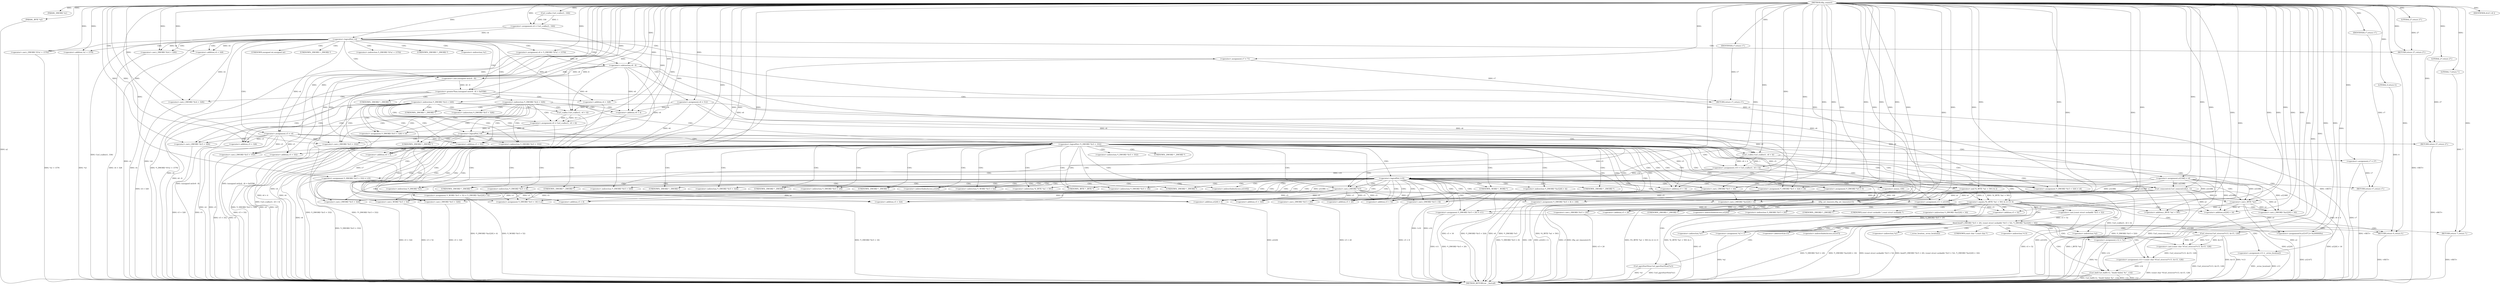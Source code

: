 digraph tftp_connect {  
"1000112" [label = "(METHOD,tftp_connect)" ]
"1000387" [label = "(METHOD_RETURN,int __fastcall)" ]
"1000113" [label = "(PARAM,_DWORD *a1)" ]
"1000114" [label = "(PARAM,_BYTE *a2)" ]
"1000127" [label = "(<operator>.assignment,v4 = Curl_ccalloc(1, 336))" ]
"1000129" [label = "(Curl_ccalloc,Curl_ccalloc(1, 336))" ]
"1000132" [label = "(<operator>.assignment,a1[188] = v4)" ]
"1000138" [label = "(<operator>.logicalNot,!v4)" ]
"1000140" [label = "(RETURN,return 27;,return 27;)" ]
"1000141" [label = "(LITERAL,27,return 27;)" ]
"1000142" [label = "(<operator>.assignment,v5 = v4)" ]
"1000145" [label = "(<operator>.assignment,v6 = *(_DWORD *)(*a1 + 1576))" ]
"1000148" [label = "(<operator>.cast,(_DWORD *)(*a1 + 1576))" ]
"1000150" [label = "(<operator>.addition,*a1 + 1576)" ]
"1000155" [label = "(IDENTIFIER,v6,if ( v6 ))" ]
"1000157" [label = "(<operator>.assignment,v7 = 71)" ]
"1000161" [label = "(<operator>.greaterThan,(unsigned int)(v6 - 8) > 0xFFB0)" ]
"1000162" [label = "(<operator>.cast,(unsigned int)(v6 - 8))" ]
"1000164" [label = "(<operator>.subtraction,v6 - 8)" ]
"1000168" [label = "(RETURN,return v7;,return v7;)" ]
"1000169" [label = "(IDENTIFIER,v7,return v7;)" ]
"1000172" [label = "(<operator>.cast,(_DWORD *)(v4 + 328))" ]
"1000174" [label = "(<operator>.addition,v4 + 328)" ]
"1000180" [label = "(<operator>.assignment,v6 = 512)" ]
"1000185" [label = "(<operator>.cast,(_DWORD *)(v4 + 328))" ]
"1000187" [label = "(<operator>.addition,v4 + 328)" ]
"1000191" [label = "(<operator>.assignment,v9 = Curl_ccalloc(1, v6 + 4))" ]
"1000193" [label = "(Curl_ccalloc,Curl_ccalloc(1, v6 + 4))" ]
"1000195" [label = "(<operator>.addition,v6 + 4)" ]
"1000198" [label = "(<operator>.assignment,*(_DWORD *)(v5 + 328) = v9)" ]
"1000200" [label = "(<operator>.cast,(_DWORD *)(v5 + 328))" ]
"1000202" [label = "(<operator>.addition,v5 + 328)" ]
"1000207" [label = "(<operator>.logicalNot,!v9)" ]
"1000209" [label = "(RETURN,return 27;,return 27;)" ]
"1000210" [label = "(LITERAL,27,return 27;)" ]
"1000213" [label = "(<operator>.logicalNot,!*(_DWORD *)(v5 + 332))" ]
"1000215" [label = "(<operator>.cast,(_DWORD *)(v5 + 332))" ]
"1000217" [label = "(<operator>.addition,v5 + 332)" ]
"1000221" [label = "(<operator>.assignment,v10 = Curl_ccalloc(1, v6 + 4))" ]
"1000223" [label = "(Curl_ccalloc,Curl_ccalloc(1, v6 + 4))" ]
"1000225" [label = "(<operator>.addition,v6 + 4)" ]
"1000228" [label = "(<operator>.assignment,v7 = 27)" ]
"1000231" [label = "(<operator>.assignment,*(_DWORD *)(v5 + 332) = v10)" ]
"1000233" [label = "(<operator>.cast,(_DWORD *)(v5 + 332))" ]
"1000235" [label = "(<operator>.addition,v5 + 332)" ]
"1000240" [label = "(<operator>.logicalNot,!v10)" ]
"1000242" [label = "(RETURN,return v7;,return v7;)" ]
"1000243" [label = "(IDENTIFIER,v7,return v7;)" ]
"1000244" [label = "(Curl_conncontrol,Curl_conncontrol(a1, 1))" ]
"1000247" [label = "(<operator>.assignment,*(_DWORD *)(v5 + 16) = a1)" ]
"1000249" [label = "(<operator>.cast,(_DWORD *)(v5 + 16))" ]
"1000251" [label = "(<operator>.addition,v5 + 16)" ]
"1000255" [label = "(<operator>.assignment,v11 = a1[105])" ]
"1000260" [label = "(<operator>.assignment,*(_DWORD *)v5 = 0)" ]
"1000262" [label = "(<operator>.cast,(_DWORD *)v5)" ]
"1000266" [label = "(<operator>.assignment,*(_DWORD *)(v5 + 8) = -100)" ]
"1000268" [label = "(<operator>.cast,(_DWORD *)(v5 + 8))" ]
"1000270" [label = "(<operator>.addition,v5 + 8)" ]
"1000273" [label = "(<operator>.minus,-100)" ]
"1000275" [label = "(<operator>.assignment,*(_DWORD *)(v5 + 320) = v6)" ]
"1000277" [label = "(<operator>.cast,(_DWORD *)(v5 + 320))" ]
"1000279" [label = "(<operator>.addition,v5 + 320)" ]
"1000283" [label = "(<operator>.assignment,*(_DWORD *)(v5 + 324) = v6)" ]
"1000285" [label = "(<operator>.cast,(_DWORD *)(v5 + 324))" ]
"1000287" [label = "(<operator>.addition,v5 + 324)" ]
"1000291" [label = "(<operator>.assignment,*(_DWORD *)(v5 + 20) = v11)" ]
"1000293" [label = "(<operator>.cast,(_DWORD *)(v5 + 20))" ]
"1000295" [label = "(<operator>.addition,v5 + 20)" ]
"1000299" [label = "(<operator>.assignment,*(_WORD *)(v5 + 52) = *(_DWORD *)(a1[20] + 4))" ]
"1000301" [label = "(<operator>.cast,(_WORD *)(v5 + 52))" ]
"1000303" [label = "(<operator>.addition,v5 + 52)" ]
"1000307" [label = "(<operator>.cast,(_DWORD *)(a1[20] + 4))" ]
"1000309" [label = "(<operator>.addition,a1[20] + 4)" ]
"1000314" [label = "(tftp_set_timeouts,tftp_set_timeouts(v5))" ]
"1000317" [label = "(<operator>.equals,(*((_BYTE *)a1 + 591) & 2) == 0)" ]
"1000318" [label = "(<operator>.and,*((_BYTE *)a1 + 591) & 2)" ]
"1000320" [label = "(<operator>.addition,(_BYTE *)a1 + 591)" ]
"1000321" [label = "(<operator>.cast,(_BYTE *)a1)" ]
"1000329" [label = "(bind,bind(*(_DWORD *)(v5 + 20), (const struct sockaddr *)(v5 + 52), *(_DWORD *)(a1[20] + 16)))" ]
"1000331" [label = "(<operator>.cast,(_DWORD *)(v5 + 20))" ]
"1000333" [label = "(<operator>.addition,v5 + 20)" ]
"1000336" [label = "(<operator>.cast,(const struct sockaddr *)(v5 + 52))" ]
"1000338" [label = "(<operator>.addition,v5 + 52)" ]
"1000342" [label = "(<operator>.cast,(_DWORD *)(a1[20] + 16))" ]
"1000344" [label = "(<operator>.addition,a1[20] + 16)" ]
"1000350" [label = "(<operator>.assignment,v12 = *a1)" ]
"1000354" [label = "(<operator>.assignment,v13 = _errno_location())" ]
"1000357" [label = "(<operator>.assignment,v14 = (const char *)Curl_strerror(*v13, &v15, 128))" ]
"1000359" [label = "(<operator>.cast,(const char *)Curl_strerror(*v13, &v15, 128))" ]
"1000361" [label = "(Curl_strerror,Curl_strerror(*v13, &v15, 128))" ]
"1000367" [label = "(Curl_failf,Curl_failf(v12, \"bind() failed; %s\", v14))" ]
"1000371" [label = "(RETURN,return 7;,return 7;)" ]
"1000372" [label = "(LITERAL,7,return 7;)" ]
"1000373" [label = "(<operators>.assignmentOr,a1[147] |= 0x2000000u)" ]
"1000378" [label = "(Curl_pgrsStartNow,Curl_pgrsStartNow(*a1))" ]
"1000381" [label = "(<operator>.assignment,*a2 = 1)" ]
"1000385" [label = "(RETURN,return 0;,return 0;)" ]
"1000386" [label = "(LITERAL,0,return 0;)" ]
"1000147" [label = "(<operator>.indirection,*(_DWORD *)(*a1 + 1576))" ]
"1000149" [label = "(UNKNOWN,_DWORD *,_DWORD *)" ]
"1000151" [label = "(<operator>.indirection,*a1)" ]
"1000163" [label = "(UNKNOWN,unsigned int,unsigned int)" ]
"1000171" [label = "(<operator>.indirection,*(_DWORD *)(v4 + 328))" ]
"1000173" [label = "(UNKNOWN,_DWORD *,_DWORD *)" ]
"1000184" [label = "(<operator>.indirection,*(_DWORD *)(v4 + 328))" ]
"1000186" [label = "(UNKNOWN,_DWORD *,_DWORD *)" ]
"1000199" [label = "(<operator>.indirection,*(_DWORD *)(v5 + 328))" ]
"1000201" [label = "(UNKNOWN,_DWORD *,_DWORD *)" ]
"1000214" [label = "(<operator>.indirection,*(_DWORD *)(v5 + 332))" ]
"1000216" [label = "(UNKNOWN,_DWORD *,_DWORD *)" ]
"1000232" [label = "(<operator>.indirection,*(_DWORD *)(v5 + 332))" ]
"1000234" [label = "(UNKNOWN,_DWORD *,_DWORD *)" ]
"1000248" [label = "(<operator>.indirection,*(_DWORD *)(v5 + 16))" ]
"1000250" [label = "(UNKNOWN,_DWORD *,_DWORD *)" ]
"1000257" [label = "(<operator>.indirectIndexAccess,a1[105])" ]
"1000261" [label = "(<operator>.indirection,*(_DWORD *)v5)" ]
"1000263" [label = "(UNKNOWN,_DWORD *,_DWORD *)" ]
"1000267" [label = "(<operator>.indirection,*(_DWORD *)(v5 + 8))" ]
"1000269" [label = "(UNKNOWN,_DWORD *,_DWORD *)" ]
"1000276" [label = "(<operator>.indirection,*(_DWORD *)(v5 + 320))" ]
"1000278" [label = "(UNKNOWN,_DWORD *,_DWORD *)" ]
"1000284" [label = "(<operator>.indirection,*(_DWORD *)(v5 + 324))" ]
"1000286" [label = "(UNKNOWN,_DWORD *,_DWORD *)" ]
"1000292" [label = "(<operator>.indirection,*(_DWORD *)(v5 + 20))" ]
"1000294" [label = "(UNKNOWN,_DWORD *,_DWORD *)" ]
"1000300" [label = "(<operator>.indirection,*(_WORD *)(v5 + 52))" ]
"1000302" [label = "(UNKNOWN,_WORD *,_WORD *)" ]
"1000306" [label = "(<operator>.indirection,*(_DWORD *)(a1[20] + 4))" ]
"1000308" [label = "(UNKNOWN,_DWORD *,_DWORD *)" ]
"1000310" [label = "(<operator>.indirectIndexAccess,a1[20])" ]
"1000319" [label = "(<operator>.indirection,*((_BYTE *)a1 + 591))" ]
"1000322" [label = "(UNKNOWN,_BYTE *,_BYTE *)" ]
"1000330" [label = "(<operator>.indirection,*(_DWORD *)(v5 + 20))" ]
"1000332" [label = "(UNKNOWN,_DWORD *,_DWORD *)" ]
"1000337" [label = "(UNKNOWN,const struct sockaddr *,const struct sockaddr *)" ]
"1000341" [label = "(<operator>.indirection,*(_DWORD *)(a1[20] + 16))" ]
"1000343" [label = "(UNKNOWN,_DWORD *,_DWORD *)" ]
"1000345" [label = "(<operator>.indirectIndexAccess,a1[20])" ]
"1000352" [label = "(<operator>.indirection,*a1)" ]
"1000356" [label = "(_errno_location,_errno_location())" ]
"1000360" [label = "(UNKNOWN,const char *,const char *)" ]
"1000362" [label = "(<operator>.indirection,*v13)" ]
"1000364" [label = "(<operator>.addressOf,&v15)" ]
"1000374" [label = "(<operator>.indirectIndexAccess,a1[147])" ]
"1000379" [label = "(<operator>.indirection,*a1)" ]
"1000382" [label = "(<operator>.indirection,*a2)" ]
  "1000209" -> "1000387"  [ label = "DDG: <RET>"] 
  "1000385" -> "1000387"  [ label = "DDG: <RET>"] 
  "1000371" -> "1000387"  [ label = "DDG: <RET>"] 
  "1000242" -> "1000387"  [ label = "DDG: <RET>"] 
  "1000162" -> "1000387"  [ label = "DDG: v6 - 8"] 
  "1000142" -> "1000387"  [ label = "DDG: v4"] 
  "1000161" -> "1000387"  [ label = "DDG: (unsigned int)(v6 - 8) > 0xFFB0"] 
  "1000266" -> "1000387"  [ label = "DDG: *(_DWORD *)(v5 + 8)"] 
  "1000142" -> "1000387"  [ label = "DDG: v5"] 
  "1000373" -> "1000387"  [ label = "DDG: a1[147]"] 
  "1000293" -> "1000387"  [ label = "DDG: v5 + 20"] 
  "1000198" -> "1000387"  [ label = "DDG: *(_DWORD *)(v5 + 328)"] 
  "1000202" -> "1000387"  [ label = "DDG: v5"] 
  "1000138" -> "1000387"  [ label = "DDG: v4"] 
  "1000350" -> "1000387"  [ label = "DDG: *a1"] 
  "1000221" -> "1000387"  [ label = "DDG: Curl_ccalloc(1, v6 + 4)"] 
  "1000244" -> "1000387"  [ label = "DDG: Curl_conncontrol(a1, 1)"] 
  "1000342" -> "1000387"  [ label = "DDG: a1[20] + 16"] 
  "1000329" -> "1000387"  [ label = "DDG: *(_DWORD *)(v5 + 20)"] 
  "1000318" -> "1000387"  [ label = "DDG: *((_BYTE *)a1 + 591)"] 
  "1000172" -> "1000387"  [ label = "DDG: v4 + 328"] 
  "1000320" -> "1000387"  [ label = "DDG: (_BYTE *)a1"] 
  "1000213" -> "1000387"  [ label = "DDG: !*(_DWORD *)(v5 + 332)"] 
  "1000215" -> "1000387"  [ label = "DDG: v5 + 332"] 
  "1000321" -> "1000387"  [ label = "DDG: a1"] 
  "1000361" -> "1000387"  [ label = "DDG: &v15"] 
  "1000228" -> "1000387"  [ label = "DDG: v7"] 
  "1000283" -> "1000387"  [ label = "DDG: v6"] 
  "1000354" -> "1000387"  [ label = "DDG: v13"] 
  "1000291" -> "1000387"  [ label = "DDG: v11"] 
  "1000354" -> "1000387"  [ label = "DDG: _errno_location()"] 
  "1000381" -> "1000387"  [ label = "DDG: *a2"] 
  "1000367" -> "1000387"  [ label = "DDG: v14"] 
  "1000213" -> "1000387"  [ label = "DDG: *(_DWORD *)(v5 + 332)"] 
  "1000268" -> "1000387"  [ label = "DDG: v5 + 8"] 
  "1000225" -> "1000387"  [ label = "DDG: v6"] 
  "1000240" -> "1000387"  [ label = "DDG: v10"] 
  "1000132" -> "1000387"  [ label = "DDG: a1[188]"] 
  "1000367" -> "1000387"  [ label = "DDG: v12"] 
  "1000329" -> "1000387"  [ label = "DDG: *(_DWORD *)(a1[20] + 16)"] 
  "1000291" -> "1000387"  [ label = "DDG: *(_DWORD *)(v5 + 20)"] 
  "1000148" -> "1000387"  [ label = "DDG: *a1 + 1576"] 
  "1000344" -> "1000387"  [ label = "DDG: a1[20]"] 
  "1000235" -> "1000387"  [ label = "DDG: v5"] 
  "1000309" -> "1000387"  [ label = "DDG: a1[20]"] 
  "1000145" -> "1000387"  [ label = "DDG: *(_DWORD *)(*a1 + 1576)"] 
  "1000157" -> "1000387"  [ label = "DDG: v7"] 
  "1000367" -> "1000387"  [ label = "DDG: Curl_failf(v12, \"bind() failed; %s\", v14)"] 
  "1000378" -> "1000387"  [ label = "DDG: Curl_pgrsStartNow(*a1)"] 
  "1000138" -> "1000387"  [ label = "DDG: !v4"] 
  "1000231" -> "1000387"  [ label = "DDG: *(_DWORD *)(v5 + 332)"] 
  "1000359" -> "1000387"  [ label = "DDG: Curl_strerror(*v13, &v15, 128)"] 
  "1000207" -> "1000387"  [ label = "DDG: !v9"] 
  "1000357" -> "1000387"  [ label = "DDG: (const char *)Curl_strerror(*v13, &v15, 128)"] 
  "1000191" -> "1000387"  [ label = "DDG: Curl_ccalloc(1, v6 + 4)"] 
  "1000277" -> "1000387"  [ label = "DDG: v5 + 320"] 
  "1000314" -> "1000387"  [ label = "DDG: tftp_set_timeouts(v5)"] 
  "1000260" -> "1000387"  [ label = "DDG: *(_DWORD *)v5"] 
  "1000378" -> "1000387"  [ label = "DDG: *a1"] 
  "1000247" -> "1000387"  [ label = "DDG: *(_DWORD *)(v5 + 16)"] 
  "1000223" -> "1000387"  [ label = "DDG: v6 + 4"] 
  "1000301" -> "1000387"  [ label = "DDG: v5 + 52"] 
  "1000285" -> "1000387"  [ label = "DDG: v5 + 324"] 
  "1000317" -> "1000387"  [ label = "DDG: (*((_BYTE *)a1 + 591) & 2) == 0"] 
  "1000255" -> "1000387"  [ label = "DDG: a1[105]"] 
  "1000187" -> "1000387"  [ label = "DDG: v4"] 
  "1000314" -> "1000387"  [ label = "DDG: v5"] 
  "1000207" -> "1000387"  [ label = "DDG: v9"] 
  "1000299" -> "1000387"  [ label = "DDG: *(_DWORD *)(a1[20] + 4)"] 
  "1000329" -> "1000387"  [ label = "DDG: (const struct sockaddr *)(v5 + 52)"] 
  "1000299" -> "1000387"  [ label = "DDG: *(_WORD *)(v5 + 52)"] 
  "1000185" -> "1000387"  [ label = "DDG: v4 + 328"] 
  "1000329" -> "1000387"  [ label = "DDG: bind(*(_DWORD *)(v5 + 20), (const struct sockaddr *)(v5 + 52), *(_DWORD *)(a1[20] + 16))"] 
  "1000114" -> "1000387"  [ label = "DDG: a2"] 
  "1000266" -> "1000387"  [ label = "DDG: -100"] 
  "1000195" -> "1000387"  [ label = "DDG: v6"] 
  "1000338" -> "1000387"  [ label = "DDG: v5"] 
  "1000127" -> "1000387"  [ label = "DDG: Curl_ccalloc(1, 336)"] 
  "1000283" -> "1000387"  [ label = "DDG: *(_DWORD *)(v5 + 324)"] 
  "1000307" -> "1000387"  [ label = "DDG: a1[20] + 4"] 
  "1000193" -> "1000387"  [ label = "DDG: v6 + 4"] 
  "1000317" -> "1000387"  [ label = "DDG: *((_BYTE *)a1 + 591) & 2"] 
  "1000275" -> "1000387"  [ label = "DDG: *(_DWORD *)(v5 + 320)"] 
  "1000200" -> "1000387"  [ label = "DDG: v5 + 328"] 
  "1000174" -> "1000387"  [ label = "DDG: v4"] 
  "1000240" -> "1000387"  [ label = "DDG: !v10"] 
  "1000336" -> "1000387"  [ label = "DDG: v5 + 52"] 
  "1000361" -> "1000387"  [ label = "DDG: *v13"] 
  "1000164" -> "1000387"  [ label = "DDG: v6"] 
  "1000161" -> "1000387"  [ label = "DDG: (unsigned int)(v6 - 8)"] 
  "1000150" -> "1000387"  [ label = "DDG: *a1"] 
  "1000233" -> "1000387"  [ label = "DDG: v5 + 332"] 
  "1000249" -> "1000387"  [ label = "DDG: v5 + 16"] 
  "1000331" -> "1000387"  [ label = "DDG: v5 + 20"] 
  "1000140" -> "1000387"  [ label = "DDG: <RET>"] 
  "1000168" -> "1000387"  [ label = "DDG: <RET>"] 
  "1000112" -> "1000113"  [ label = "DDG: "] 
  "1000112" -> "1000114"  [ label = "DDG: "] 
  "1000129" -> "1000127"  [ label = "DDG: 1"] 
  "1000129" -> "1000127"  [ label = "DDG: 336"] 
  "1000112" -> "1000127"  [ label = "DDG: "] 
  "1000112" -> "1000129"  [ label = "DDG: "] 
  "1000127" -> "1000132"  [ label = "DDG: v4"] 
  "1000112" -> "1000132"  [ label = "DDG: "] 
  "1000112" -> "1000138"  [ label = "DDG: "] 
  "1000127" -> "1000138"  [ label = "DDG: v4"] 
  "1000141" -> "1000140"  [ label = "DDG: 27"] 
  "1000112" -> "1000140"  [ label = "DDG: "] 
  "1000112" -> "1000141"  [ label = "DDG: "] 
  "1000138" -> "1000142"  [ label = "DDG: v4"] 
  "1000112" -> "1000142"  [ label = "DDG: "] 
  "1000112" -> "1000145"  [ label = "DDG: "] 
  "1000112" -> "1000148"  [ label = "DDG: "] 
  "1000112" -> "1000150"  [ label = "DDG: "] 
  "1000112" -> "1000155"  [ label = "DDG: "] 
  "1000112" -> "1000157"  [ label = "DDG: "] 
  "1000162" -> "1000161"  [ label = "DDG: v6 - 8"] 
  "1000164" -> "1000162"  [ label = "DDG: v6"] 
  "1000164" -> "1000162"  [ label = "DDG: 8"] 
  "1000145" -> "1000164"  [ label = "DDG: v6"] 
  "1000112" -> "1000164"  [ label = "DDG: "] 
  "1000112" -> "1000161"  [ label = "DDG: "] 
  "1000169" -> "1000168"  [ label = "DDG: v7"] 
  "1000157" -> "1000168"  [ label = "DDG: v7"] 
  "1000112" -> "1000169"  [ label = "DDG: "] 
  "1000112" -> "1000172"  [ label = "DDG: "] 
  "1000138" -> "1000172"  [ label = "DDG: v4"] 
  "1000112" -> "1000174"  [ label = "DDG: "] 
  "1000138" -> "1000174"  [ label = "DDG: v4"] 
  "1000112" -> "1000180"  [ label = "DDG: "] 
  "1000112" -> "1000185"  [ label = "DDG: "] 
  "1000138" -> "1000185"  [ label = "DDG: v4"] 
  "1000112" -> "1000187"  [ label = "DDG: "] 
  "1000138" -> "1000187"  [ label = "DDG: v4"] 
  "1000193" -> "1000191"  [ label = "DDG: 1"] 
  "1000193" -> "1000191"  [ label = "DDG: v6 + 4"] 
  "1000112" -> "1000191"  [ label = "DDG: "] 
  "1000112" -> "1000193"  [ label = "DDG: "] 
  "1000180" -> "1000193"  [ label = "DDG: v6"] 
  "1000164" -> "1000193"  [ label = "DDG: v6"] 
  "1000180" -> "1000195"  [ label = "DDG: v6"] 
  "1000164" -> "1000195"  [ label = "DDG: v6"] 
  "1000112" -> "1000195"  [ label = "DDG: "] 
  "1000191" -> "1000198"  [ label = "DDG: v9"] 
  "1000112" -> "1000198"  [ label = "DDG: "] 
  "1000142" -> "1000200"  [ label = "DDG: v5"] 
  "1000112" -> "1000200"  [ label = "DDG: "] 
  "1000142" -> "1000202"  [ label = "DDG: v5"] 
  "1000112" -> "1000202"  [ label = "DDG: "] 
  "1000112" -> "1000207"  [ label = "DDG: "] 
  "1000191" -> "1000207"  [ label = "DDG: v9"] 
  "1000210" -> "1000209"  [ label = "DDG: 27"] 
  "1000112" -> "1000209"  [ label = "DDG: "] 
  "1000112" -> "1000210"  [ label = "DDG: "] 
  "1000142" -> "1000215"  [ label = "DDG: v5"] 
  "1000112" -> "1000215"  [ label = "DDG: "] 
  "1000142" -> "1000217"  [ label = "DDG: v5"] 
  "1000112" -> "1000217"  [ label = "DDG: "] 
  "1000223" -> "1000221"  [ label = "DDG: 1"] 
  "1000223" -> "1000221"  [ label = "DDG: v6 + 4"] 
  "1000112" -> "1000221"  [ label = "DDG: "] 
  "1000112" -> "1000223"  [ label = "DDG: "] 
  "1000180" -> "1000223"  [ label = "DDG: v6"] 
  "1000164" -> "1000223"  [ label = "DDG: v6"] 
  "1000180" -> "1000225"  [ label = "DDG: v6"] 
  "1000164" -> "1000225"  [ label = "DDG: v6"] 
  "1000112" -> "1000225"  [ label = "DDG: "] 
  "1000112" -> "1000228"  [ label = "DDG: "] 
  "1000221" -> "1000231"  [ label = "DDG: v10"] 
  "1000112" -> "1000231"  [ label = "DDG: "] 
  "1000112" -> "1000233"  [ label = "DDG: "] 
  "1000142" -> "1000233"  [ label = "DDG: v5"] 
  "1000112" -> "1000235"  [ label = "DDG: "] 
  "1000142" -> "1000235"  [ label = "DDG: v5"] 
  "1000112" -> "1000240"  [ label = "DDG: "] 
  "1000221" -> "1000240"  [ label = "DDG: v10"] 
  "1000243" -> "1000242"  [ label = "DDG: v7"] 
  "1000228" -> "1000242"  [ label = "DDG: v7"] 
  "1000112" -> "1000243"  [ label = "DDG: "] 
  "1000132" -> "1000244"  [ label = "DDG: a1[188]"] 
  "1000112" -> "1000244"  [ label = "DDG: "] 
  "1000132" -> "1000247"  [ label = "DDG: a1[188]"] 
  "1000244" -> "1000247"  [ label = "DDG: a1"] 
  "1000112" -> "1000247"  [ label = "DDG: "] 
  "1000112" -> "1000249"  [ label = "DDG: "] 
  "1000142" -> "1000249"  [ label = "DDG: v5"] 
  "1000112" -> "1000251"  [ label = "DDG: "] 
  "1000142" -> "1000251"  [ label = "DDG: v5"] 
  "1000132" -> "1000255"  [ label = "DDG: a1[188]"] 
  "1000244" -> "1000255"  [ label = "DDG: a1"] 
  "1000112" -> "1000255"  [ label = "DDG: "] 
  "1000112" -> "1000260"  [ label = "DDG: "] 
  "1000112" -> "1000262"  [ label = "DDG: "] 
  "1000142" -> "1000262"  [ label = "DDG: v5"] 
  "1000273" -> "1000266"  [ label = "DDG: 100"] 
  "1000262" -> "1000268"  [ label = "DDG: v5"] 
  "1000112" -> "1000268"  [ label = "DDG: "] 
  "1000262" -> "1000270"  [ label = "DDG: v5"] 
  "1000112" -> "1000270"  [ label = "DDG: "] 
  "1000112" -> "1000273"  [ label = "DDG: "] 
  "1000180" -> "1000275"  [ label = "DDG: v6"] 
  "1000164" -> "1000275"  [ label = "DDG: v6"] 
  "1000112" -> "1000275"  [ label = "DDG: "] 
  "1000112" -> "1000277"  [ label = "DDG: "] 
  "1000262" -> "1000277"  [ label = "DDG: v5"] 
  "1000112" -> "1000279"  [ label = "DDG: "] 
  "1000262" -> "1000279"  [ label = "DDG: v5"] 
  "1000112" -> "1000283"  [ label = "DDG: "] 
  "1000180" -> "1000283"  [ label = "DDG: v6"] 
  "1000164" -> "1000283"  [ label = "DDG: v6"] 
  "1000112" -> "1000285"  [ label = "DDG: "] 
  "1000262" -> "1000285"  [ label = "DDG: v5"] 
  "1000112" -> "1000287"  [ label = "DDG: "] 
  "1000262" -> "1000287"  [ label = "DDG: v5"] 
  "1000255" -> "1000291"  [ label = "DDG: v11"] 
  "1000112" -> "1000291"  [ label = "DDG: "] 
  "1000112" -> "1000293"  [ label = "DDG: "] 
  "1000262" -> "1000293"  [ label = "DDG: v5"] 
  "1000112" -> "1000295"  [ label = "DDG: "] 
  "1000262" -> "1000295"  [ label = "DDG: v5"] 
  "1000112" -> "1000301"  [ label = "DDG: "] 
  "1000262" -> "1000301"  [ label = "DDG: v5"] 
  "1000112" -> "1000303"  [ label = "DDG: "] 
  "1000262" -> "1000303"  [ label = "DDG: v5"] 
  "1000132" -> "1000307"  [ label = "DDG: a1[188]"] 
  "1000244" -> "1000307"  [ label = "DDG: a1"] 
  "1000112" -> "1000307"  [ label = "DDG: "] 
  "1000132" -> "1000309"  [ label = "DDG: a1[188]"] 
  "1000244" -> "1000309"  [ label = "DDG: a1"] 
  "1000112" -> "1000309"  [ label = "DDG: "] 
  "1000112" -> "1000314"  [ label = "DDG: "] 
  "1000262" -> "1000314"  [ label = "DDG: v5"] 
  "1000318" -> "1000317"  [ label = "DDG: *((_BYTE *)a1 + 591)"] 
  "1000318" -> "1000317"  [ label = "DDG: 2"] 
  "1000321" -> "1000320"  [ label = "DDG: a1"] 
  "1000132" -> "1000321"  [ label = "DDG: a1[188]"] 
  "1000112" -> "1000321"  [ label = "DDG: "] 
  "1000244" -> "1000321"  [ label = "DDG: a1"] 
  "1000112" -> "1000320"  [ label = "DDG: "] 
  "1000112" -> "1000318"  [ label = "DDG: "] 
  "1000112" -> "1000317"  [ label = "DDG: "] 
  "1000291" -> "1000329"  [ label = "DDG: *(_DWORD *)(v5 + 20)"] 
  "1000314" -> "1000331"  [ label = "DDG: v5"] 
  "1000112" -> "1000331"  [ label = "DDG: "] 
  "1000314" -> "1000333"  [ label = "DDG: v5"] 
  "1000112" -> "1000333"  [ label = "DDG: "] 
  "1000336" -> "1000329"  [ label = "DDG: v5 + 52"] 
  "1000112" -> "1000336"  [ label = "DDG: "] 
  "1000314" -> "1000336"  [ label = "DDG: v5"] 
  "1000112" -> "1000338"  [ label = "DDG: "] 
  "1000314" -> "1000338"  [ label = "DDG: v5"] 
  "1000321" -> "1000342"  [ label = "DDG: a1"] 
  "1000132" -> "1000342"  [ label = "DDG: a1[188]"] 
  "1000244" -> "1000342"  [ label = "DDG: a1"] 
  "1000112" -> "1000342"  [ label = "DDG: "] 
  "1000321" -> "1000344"  [ label = "DDG: a1"] 
  "1000132" -> "1000344"  [ label = "DDG: a1[188]"] 
  "1000244" -> "1000344"  [ label = "DDG: a1"] 
  "1000112" -> "1000344"  [ label = "DDG: "] 
  "1000112" -> "1000350"  [ label = "DDG: "] 
  "1000112" -> "1000354"  [ label = "DDG: "] 
  "1000359" -> "1000357"  [ label = "DDG: Curl_strerror(*v13, &v15, 128)"] 
  "1000112" -> "1000357"  [ label = "DDG: "] 
  "1000361" -> "1000359"  [ label = "DDG: *v13"] 
  "1000361" -> "1000359"  [ label = "DDG: &v15"] 
  "1000361" -> "1000359"  [ label = "DDG: 128"] 
  "1000112" -> "1000361"  [ label = "DDG: "] 
  "1000350" -> "1000367"  [ label = "DDG: v12"] 
  "1000112" -> "1000367"  [ label = "DDG: "] 
  "1000357" -> "1000367"  [ label = "DDG: v14"] 
  "1000372" -> "1000371"  [ label = "DDG: 7"] 
  "1000112" -> "1000371"  [ label = "DDG: "] 
  "1000112" -> "1000372"  [ label = "DDG: "] 
  "1000112" -> "1000373"  [ label = "DDG: "] 
  "1000321" -> "1000373"  [ label = "DDG: a1"] 
  "1000112" -> "1000381"  [ label = "DDG: "] 
  "1000386" -> "1000385"  [ label = "DDG: 0"] 
  "1000112" -> "1000385"  [ label = "DDG: "] 
  "1000112" -> "1000386"  [ label = "DDG: "] 
  "1000138" -> "1000142"  [ label = "CDG: "] 
  "1000138" -> "1000140"  [ label = "CDG: "] 
  "1000138" -> "1000151"  [ label = "CDG: "] 
  "1000138" -> "1000150"  [ label = "CDG: "] 
  "1000138" -> "1000149"  [ label = "CDG: "] 
  "1000138" -> "1000148"  [ label = "CDG: "] 
  "1000138" -> "1000147"  [ label = "CDG: "] 
  "1000138" -> "1000145"  [ label = "CDG: "] 
  "1000138" -> "1000157"  [ label = "CDG: "] 
  "1000138" -> "1000164"  [ label = "CDG: "] 
  "1000138" -> "1000163"  [ label = "CDG: "] 
  "1000138" -> "1000162"  [ label = "CDG: "] 
  "1000138" -> "1000161"  [ label = "CDG: "] 
  "1000138" -> "1000187"  [ label = "CDG: "] 
  "1000138" -> "1000186"  [ label = "CDG: "] 
  "1000138" -> "1000185"  [ label = "CDG: "] 
  "1000138" -> "1000184"  [ label = "CDG: "] 
  "1000138" -> "1000180"  [ label = "CDG: "] 
  "1000161" -> "1000174"  [ label = "CDG: "] 
  "1000161" -> "1000173"  [ label = "CDG: "] 
  "1000161" -> "1000172"  [ label = "CDG: "] 
  "1000161" -> "1000171"  [ label = "CDG: "] 
  "1000161" -> "1000168"  [ label = "CDG: "] 
  "1000171" -> "1000191"  [ label = "CDG: "] 
  "1000171" -> "1000207"  [ label = "CDG: "] 
  "1000171" -> "1000202"  [ label = "CDG: "] 
  "1000171" -> "1000201"  [ label = "CDG: "] 
  "1000171" -> "1000200"  [ label = "CDG: "] 
  "1000171" -> "1000199"  [ label = "CDG: "] 
  "1000171" -> "1000198"  [ label = "CDG: "] 
  "1000171" -> "1000195"  [ label = "CDG: "] 
  "1000171" -> "1000193"  [ label = "CDG: "] 
  "1000171" -> "1000217"  [ label = "CDG: "] 
  "1000171" -> "1000216"  [ label = "CDG: "] 
  "1000171" -> "1000215"  [ label = "CDG: "] 
  "1000171" -> "1000214"  [ label = "CDG: "] 
  "1000171" -> "1000213"  [ label = "CDG: "] 
  "1000184" -> "1000191"  [ label = "CDG: "] 
  "1000184" -> "1000207"  [ label = "CDG: "] 
  "1000184" -> "1000202"  [ label = "CDG: "] 
  "1000184" -> "1000201"  [ label = "CDG: "] 
  "1000184" -> "1000200"  [ label = "CDG: "] 
  "1000184" -> "1000199"  [ label = "CDG: "] 
  "1000184" -> "1000198"  [ label = "CDG: "] 
  "1000184" -> "1000195"  [ label = "CDG: "] 
  "1000184" -> "1000193"  [ label = "CDG: "] 
  "1000184" -> "1000217"  [ label = "CDG: "] 
  "1000184" -> "1000216"  [ label = "CDG: "] 
  "1000184" -> "1000215"  [ label = "CDG: "] 
  "1000184" -> "1000214"  [ label = "CDG: "] 
  "1000184" -> "1000213"  [ label = "CDG: "] 
  "1000207" -> "1000217"  [ label = "CDG: "] 
  "1000207" -> "1000216"  [ label = "CDG: "] 
  "1000207" -> "1000215"  [ label = "CDG: "] 
  "1000207" -> "1000214"  [ label = "CDG: "] 
  "1000207" -> "1000213"  [ label = "CDG: "] 
  "1000207" -> "1000209"  [ label = "CDG: "] 
  "1000213" -> "1000223"  [ label = "CDG: "] 
  "1000213" -> "1000221"  [ label = "CDG: "] 
  "1000213" -> "1000240"  [ label = "CDG: "] 
  "1000213" -> "1000235"  [ label = "CDG: "] 
  "1000213" -> "1000234"  [ label = "CDG: "] 
  "1000213" -> "1000233"  [ label = "CDG: "] 
  "1000213" -> "1000232"  [ label = "CDG: "] 
  "1000213" -> "1000231"  [ label = "CDG: "] 
  "1000213" -> "1000228"  [ label = "CDG: "] 
  "1000213" -> "1000225"  [ label = "CDG: "] 
  "1000213" -> "1000255"  [ label = "CDG: "] 
  "1000213" -> "1000251"  [ label = "CDG: "] 
  "1000213" -> "1000250"  [ label = "CDG: "] 
  "1000213" -> "1000249"  [ label = "CDG: "] 
  "1000213" -> "1000248"  [ label = "CDG: "] 
  "1000213" -> "1000247"  [ label = "CDG: "] 
  "1000213" -> "1000244"  [ label = "CDG: "] 
  "1000213" -> "1000270"  [ label = "CDG: "] 
  "1000213" -> "1000269"  [ label = "CDG: "] 
  "1000213" -> "1000268"  [ label = "CDG: "] 
  "1000213" -> "1000267"  [ label = "CDG: "] 
  "1000213" -> "1000266"  [ label = "CDG: "] 
  "1000213" -> "1000263"  [ label = "CDG: "] 
  "1000213" -> "1000262"  [ label = "CDG: "] 
  "1000213" -> "1000261"  [ label = "CDG: "] 
  "1000213" -> "1000260"  [ label = "CDG: "] 
  "1000213" -> "1000257"  [ label = "CDG: "] 
  "1000213" -> "1000287"  [ label = "CDG: "] 
  "1000213" -> "1000286"  [ label = "CDG: "] 
  "1000213" -> "1000285"  [ label = "CDG: "] 
  "1000213" -> "1000284"  [ label = "CDG: "] 
  "1000213" -> "1000283"  [ label = "CDG: "] 
  "1000213" -> "1000279"  [ label = "CDG: "] 
  "1000213" -> "1000278"  [ label = "CDG: "] 
  "1000213" -> "1000277"  [ label = "CDG: "] 
  "1000213" -> "1000276"  [ label = "CDG: "] 
  "1000213" -> "1000275"  [ label = "CDG: "] 
  "1000213" -> "1000273"  [ label = "CDG: "] 
  "1000213" -> "1000303"  [ label = "CDG: "] 
  "1000213" -> "1000302"  [ label = "CDG: "] 
  "1000213" -> "1000301"  [ label = "CDG: "] 
  "1000213" -> "1000300"  [ label = "CDG: "] 
  "1000213" -> "1000299"  [ label = "CDG: "] 
  "1000213" -> "1000295"  [ label = "CDG: "] 
  "1000213" -> "1000294"  [ label = "CDG: "] 
  "1000213" -> "1000293"  [ label = "CDG: "] 
  "1000213" -> "1000292"  [ label = "CDG: "] 
  "1000213" -> "1000291"  [ label = "CDG: "] 
  "1000213" -> "1000320"  [ label = "CDG: "] 
  "1000213" -> "1000319"  [ label = "CDG: "] 
  "1000213" -> "1000318"  [ label = "CDG: "] 
  "1000213" -> "1000317"  [ label = "CDG: "] 
  "1000213" -> "1000314"  [ label = "CDG: "] 
  "1000213" -> "1000310"  [ label = "CDG: "] 
  "1000213" -> "1000309"  [ label = "CDG: "] 
  "1000213" -> "1000308"  [ label = "CDG: "] 
  "1000213" -> "1000307"  [ label = "CDG: "] 
  "1000213" -> "1000306"  [ label = "CDG: "] 
  "1000213" -> "1000322"  [ label = "CDG: "] 
  "1000213" -> "1000321"  [ label = "CDG: "] 
  "1000240" -> "1000255"  [ label = "CDG: "] 
  "1000240" -> "1000251"  [ label = "CDG: "] 
  "1000240" -> "1000250"  [ label = "CDG: "] 
  "1000240" -> "1000249"  [ label = "CDG: "] 
  "1000240" -> "1000248"  [ label = "CDG: "] 
  "1000240" -> "1000247"  [ label = "CDG: "] 
  "1000240" -> "1000244"  [ label = "CDG: "] 
  "1000240" -> "1000242"  [ label = "CDG: "] 
  "1000240" -> "1000270"  [ label = "CDG: "] 
  "1000240" -> "1000269"  [ label = "CDG: "] 
  "1000240" -> "1000268"  [ label = "CDG: "] 
  "1000240" -> "1000267"  [ label = "CDG: "] 
  "1000240" -> "1000266"  [ label = "CDG: "] 
  "1000240" -> "1000263"  [ label = "CDG: "] 
  "1000240" -> "1000262"  [ label = "CDG: "] 
  "1000240" -> "1000261"  [ label = "CDG: "] 
  "1000240" -> "1000260"  [ label = "CDG: "] 
  "1000240" -> "1000257"  [ label = "CDG: "] 
  "1000240" -> "1000287"  [ label = "CDG: "] 
  "1000240" -> "1000286"  [ label = "CDG: "] 
  "1000240" -> "1000285"  [ label = "CDG: "] 
  "1000240" -> "1000284"  [ label = "CDG: "] 
  "1000240" -> "1000283"  [ label = "CDG: "] 
  "1000240" -> "1000279"  [ label = "CDG: "] 
  "1000240" -> "1000278"  [ label = "CDG: "] 
  "1000240" -> "1000277"  [ label = "CDG: "] 
  "1000240" -> "1000276"  [ label = "CDG: "] 
  "1000240" -> "1000275"  [ label = "CDG: "] 
  "1000240" -> "1000273"  [ label = "CDG: "] 
  "1000240" -> "1000303"  [ label = "CDG: "] 
  "1000240" -> "1000302"  [ label = "CDG: "] 
  "1000240" -> "1000301"  [ label = "CDG: "] 
  "1000240" -> "1000300"  [ label = "CDG: "] 
  "1000240" -> "1000299"  [ label = "CDG: "] 
  "1000240" -> "1000295"  [ label = "CDG: "] 
  "1000240" -> "1000294"  [ label = "CDG: "] 
  "1000240" -> "1000293"  [ label = "CDG: "] 
  "1000240" -> "1000292"  [ label = "CDG: "] 
  "1000240" -> "1000291"  [ label = "CDG: "] 
  "1000240" -> "1000320"  [ label = "CDG: "] 
  "1000240" -> "1000319"  [ label = "CDG: "] 
  "1000240" -> "1000318"  [ label = "CDG: "] 
  "1000240" -> "1000317"  [ label = "CDG: "] 
  "1000240" -> "1000314"  [ label = "CDG: "] 
  "1000240" -> "1000310"  [ label = "CDG: "] 
  "1000240" -> "1000309"  [ label = "CDG: "] 
  "1000240" -> "1000308"  [ label = "CDG: "] 
  "1000240" -> "1000307"  [ label = "CDG: "] 
  "1000240" -> "1000306"  [ label = "CDG: "] 
  "1000240" -> "1000322"  [ label = "CDG: "] 
  "1000240" -> "1000321"  [ label = "CDG: "] 
  "1000317" -> "1000336"  [ label = "CDG: "] 
  "1000317" -> "1000333"  [ label = "CDG: "] 
  "1000317" -> "1000332"  [ label = "CDG: "] 
  "1000317" -> "1000331"  [ label = "CDG: "] 
  "1000317" -> "1000330"  [ label = "CDG: "] 
  "1000317" -> "1000329"  [ label = "CDG: "] 
  "1000317" -> "1000345"  [ label = "CDG: "] 
  "1000317" -> "1000344"  [ label = "CDG: "] 
  "1000317" -> "1000343"  [ label = "CDG: "] 
  "1000317" -> "1000342"  [ label = "CDG: "] 
  "1000317" -> "1000341"  [ label = "CDG: "] 
  "1000317" -> "1000338"  [ label = "CDG: "] 
  "1000317" -> "1000337"  [ label = "CDG: "] 
  "1000317" -> "1000382"  [ label = "CDG: "] 
  "1000317" -> "1000381"  [ label = "CDG: "] 
  "1000317" -> "1000379"  [ label = "CDG: "] 
  "1000317" -> "1000378"  [ label = "CDG: "] 
  "1000317" -> "1000385"  [ label = "CDG: "] 
  "1000329" -> "1000352"  [ label = "CDG: "] 
  "1000329" -> "1000350"  [ label = "CDG: "] 
  "1000329" -> "1000367"  [ label = "CDG: "] 
  "1000329" -> "1000364"  [ label = "CDG: "] 
  "1000329" -> "1000362"  [ label = "CDG: "] 
  "1000329" -> "1000361"  [ label = "CDG: "] 
  "1000329" -> "1000360"  [ label = "CDG: "] 
  "1000329" -> "1000359"  [ label = "CDG: "] 
  "1000329" -> "1000357"  [ label = "CDG: "] 
  "1000329" -> "1000356"  [ label = "CDG: "] 
  "1000329" -> "1000354"  [ label = "CDG: "] 
  "1000329" -> "1000382"  [ label = "CDG: "] 
  "1000329" -> "1000381"  [ label = "CDG: "] 
  "1000329" -> "1000379"  [ label = "CDG: "] 
  "1000329" -> "1000378"  [ label = "CDG: "] 
  "1000329" -> "1000374"  [ label = "CDG: "] 
  "1000329" -> "1000373"  [ label = "CDG: "] 
  "1000329" -> "1000371"  [ label = "CDG: "] 
  "1000329" -> "1000385"  [ label = "CDG: "] 
}
